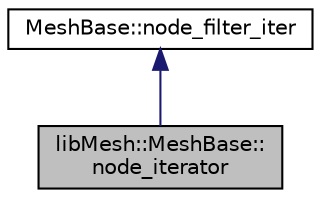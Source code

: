 digraph "libMesh::MeshBase::node_iterator"
{
 // INTERACTIVE_SVG=YES
  edge [fontname="Helvetica",fontsize="10",labelfontname="Helvetica",labelfontsize="10"];
  node [fontname="Helvetica",fontsize="10",shape=record];
  Node1 [label="libMesh::MeshBase::\lnode_iterator",height=0.2,width=0.4,color="black", fillcolor="grey75", style="filled" fontcolor="black"];
  Node2 -> Node1 [dir="back",color="midnightblue",fontsize="10",style="solid",fontname="Helvetica"];
  Node2 [label="MeshBase::node_filter_iter",height=0.2,width=0.4,color="black", fillcolor="white", style="filled",URL="$classvariant__filter__iterator.html",tooltip="Original Authors: Corwin Joy * Michael Gradman cjoy@houston.rr.com * Michael.Gradman@caminus.com Caminus, Suite 1150, Two Allen Center, 1200 Smith Street, Houston, TX 77002 This class is an extension of variant_bidirectional_iterator to a filter_iterator similar to boost&#39;s. "];
}
